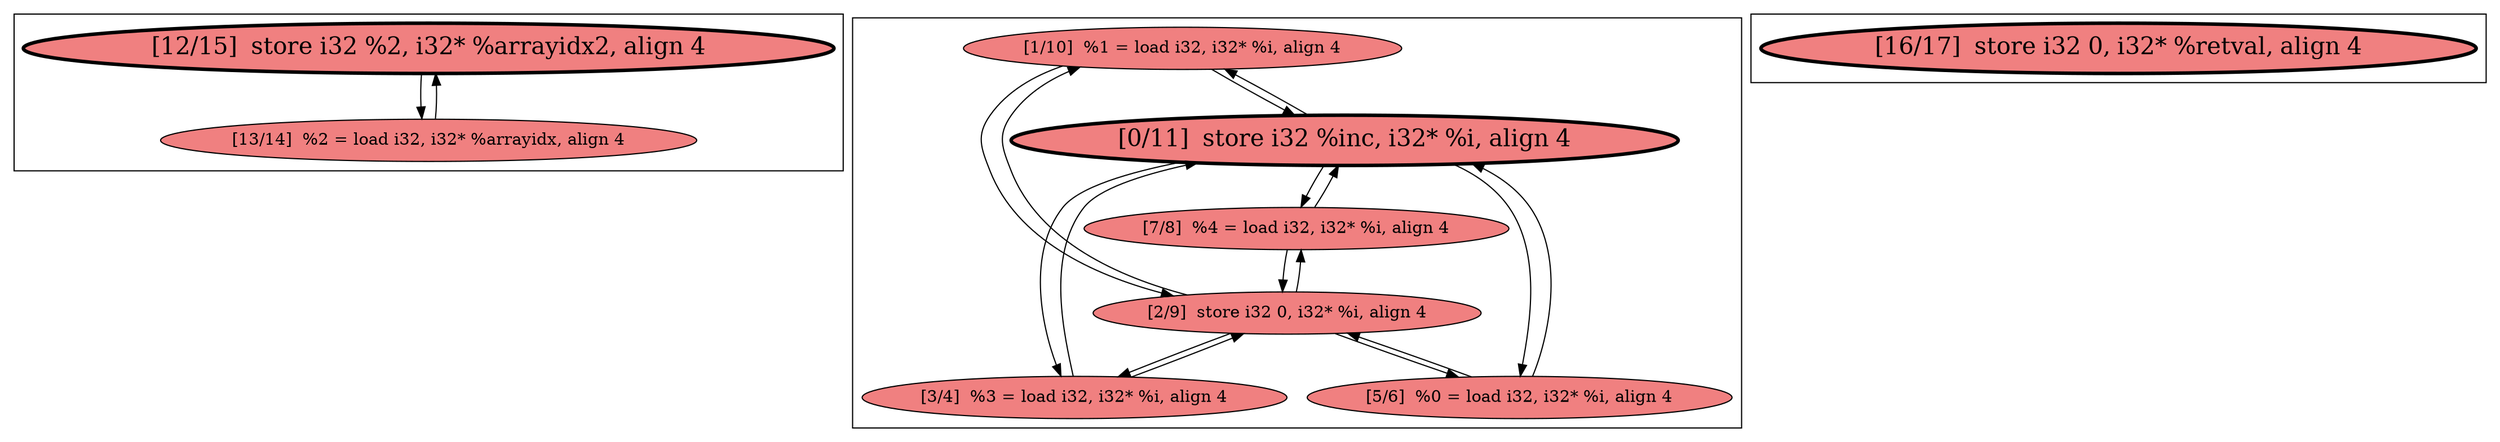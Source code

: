 
digraph G {





subgraph cluster2 {


node29 [penwidth=3.0,fontsize=20,fillcolor=lightcoral,label="[12/15]  store i32 %2, i32* %arrayidx2, align 4",shape=ellipse,style=filled ]
node28 [fillcolor=lightcoral,label="[13/14]  %2 = load i32, i32* %arrayidx, align 4",shape=ellipse,style=filled ]

node28->node29 [ ]
node29->node28 [ ]


}

subgraph cluster0 {


node26 [fillcolor=lightcoral,label="[1/10]  %1 = load i32, i32* %i, align 4",shape=ellipse,style=filled ]
node24 [penwidth=3.0,fontsize=20,fillcolor=lightcoral,label="[0/11]  store i32 %inc, i32* %i, align 4",shape=ellipse,style=filled ]
node25 [fillcolor=lightcoral,label="[3/4]  %3 = load i32, i32* %i, align 4",shape=ellipse,style=filled ]
node23 [fillcolor=lightcoral,label="[5/6]  %0 = load i32, i32* %i, align 4",shape=ellipse,style=filled ]
node21 [fillcolor=lightcoral,label="[7/8]  %4 = load i32, i32* %i, align 4",shape=ellipse,style=filled ]
node22 [fillcolor=lightcoral,label="[2/9]  store i32 0, i32* %i, align 4",shape=ellipse,style=filled ]

node22->node26 [ ]
node26->node22 [ ]
node22->node25 [ ]
node22->node23 [ ]
node22->node21 [ ]
node21->node24 [ ]
node21->node22 [ ]
node24->node26 [ ]
node25->node22 [ ]
node26->node24 [ ]
node24->node25 [ ]
node23->node22 [ ]
node25->node24 [ ]
node24->node21 [ ]
node24->node23 [ ]
node23->node24 [ ]


}

subgraph cluster1 {


node27 [penwidth=3.0,fontsize=20,fillcolor=lightcoral,label="[16/17]  store i32 0, i32* %retval, align 4",shape=ellipse,style=filled ]



}

}

